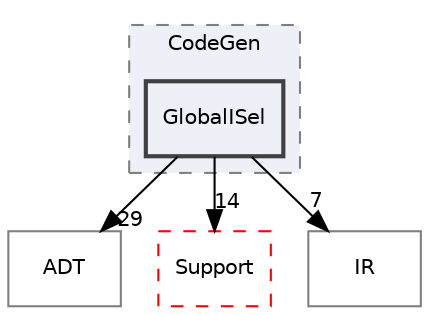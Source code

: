digraph "include/llvm/CodeGen/GlobalISel"
{
 // LATEX_PDF_SIZE
  bgcolor="transparent";
  edge [fontname="Helvetica",fontsize="10",labelfontname="Helvetica",labelfontsize="10"];
  node [fontname="Helvetica",fontsize="10",shape="box"];
  compound=true
  subgraph clusterdir_19e251b771363806b5435ead42278477 {
    graph [ bgcolor="#edf0f7", pencolor="grey50", style="filled,dashed,", label="CodeGen", fontname="Helvetica", fontsize="10", URL="dir_19e251b771363806b5435ead42278477.html"]
  dir_acf95d48488878a56d51b126ec99551e [label="GlobalISel", style="filled,bold,", fillcolor="#edf0f7", color="grey25", URL="dir_acf95d48488878a56d51b126ec99551e.html"];
  }
  dir_32453792af2ba70c54e3ccae3a790d1b [label="ADT", style="", fillcolor="#edf0f7", color="grey50", URL="dir_32453792af2ba70c54e3ccae3a790d1b.html"];
  dir_ae1e398ac700924fa434b51c248a5531 [label="Support", style="dashed,", fillcolor="#edf0f7", color="red", URL="dir_ae1e398ac700924fa434b51c248a5531.html"];
  dir_c3e93f23a4a31c717998b98ce143b7c0 [label="IR", style="", fillcolor="#edf0f7", color="grey50", URL="dir_c3e93f23a4a31c717998b98ce143b7c0.html"];
  dir_acf95d48488878a56d51b126ec99551e->dir_32453792af2ba70c54e3ccae3a790d1b [headlabel="29", labeldistance=1.5 headhref="dir_000074_000001.html"];
  dir_acf95d48488878a56d51b126ec99551e->dir_ae1e398ac700924fa434b51c248a5531 [headlabel="14", labeldistance=1.5 headhref="dir_000074_000182.html"];
  dir_acf95d48488878a56d51b126ec99551e->dir_c3e93f23a4a31c717998b98ce143b7c0 [headlabel="7", labeldistance=1.5 headhref="dir_000074_000091.html"];
}
